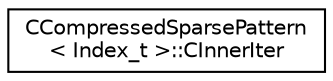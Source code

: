 digraph "Graphical Class Hierarchy"
{
 // LATEX_PDF_SIZE
  edge [fontname="Helvetica",fontsize="10",labelfontname="Helvetica",labelfontsize="10"];
  node [fontname="Helvetica",fontsize="10",shape=record];
  rankdir="LR";
  Node0 [label="CCompressedSparsePattern\l\< Index_t \>::CInnerIter",height=0.2,width=0.4,color="black", fillcolor="white", style="filled",URL="$structCCompressedSparsePattern_1_1CInnerIter.html",tooltip="Type to allow range for loops over inner indices."];
}
